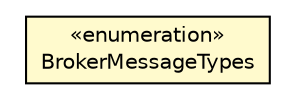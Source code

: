 #!/usr/local/bin/dot
#
# Class diagram 
# Generated by UMLGraph version R5_6-24-gf6e263 (http://www.umlgraph.org/)
#

digraph G {
	edge [fontname="Helvetica",fontsize=10,labelfontname="Helvetica",labelfontsize=10];
	node [fontname="Helvetica",fontsize=10,shape=plaintext];
	nodesep=0.25;
	ranksep=0.5;
	// org.universAAL.middleware.brokers.message.BrokerMessage.BrokerMessageTypes
	c97459 [label=<<table title="org.universAAL.middleware.brokers.message.BrokerMessage.BrokerMessageTypes" border="0" cellborder="1" cellspacing="0" cellpadding="2" port="p" bgcolor="lemonChiffon" href="./BrokerMessage.BrokerMessageTypes.html">
		<tr><td><table border="0" cellspacing="0" cellpadding="1">
<tr><td align="center" balign="center"> &#171;enumeration&#187; </td></tr>
<tr><td align="center" balign="center"> BrokerMessageTypes </td></tr>
		</table></td></tr>
		</table>>, URL="./BrokerMessage.BrokerMessageTypes.html", fontname="Helvetica", fontcolor="black", fontsize=10.0];
}

